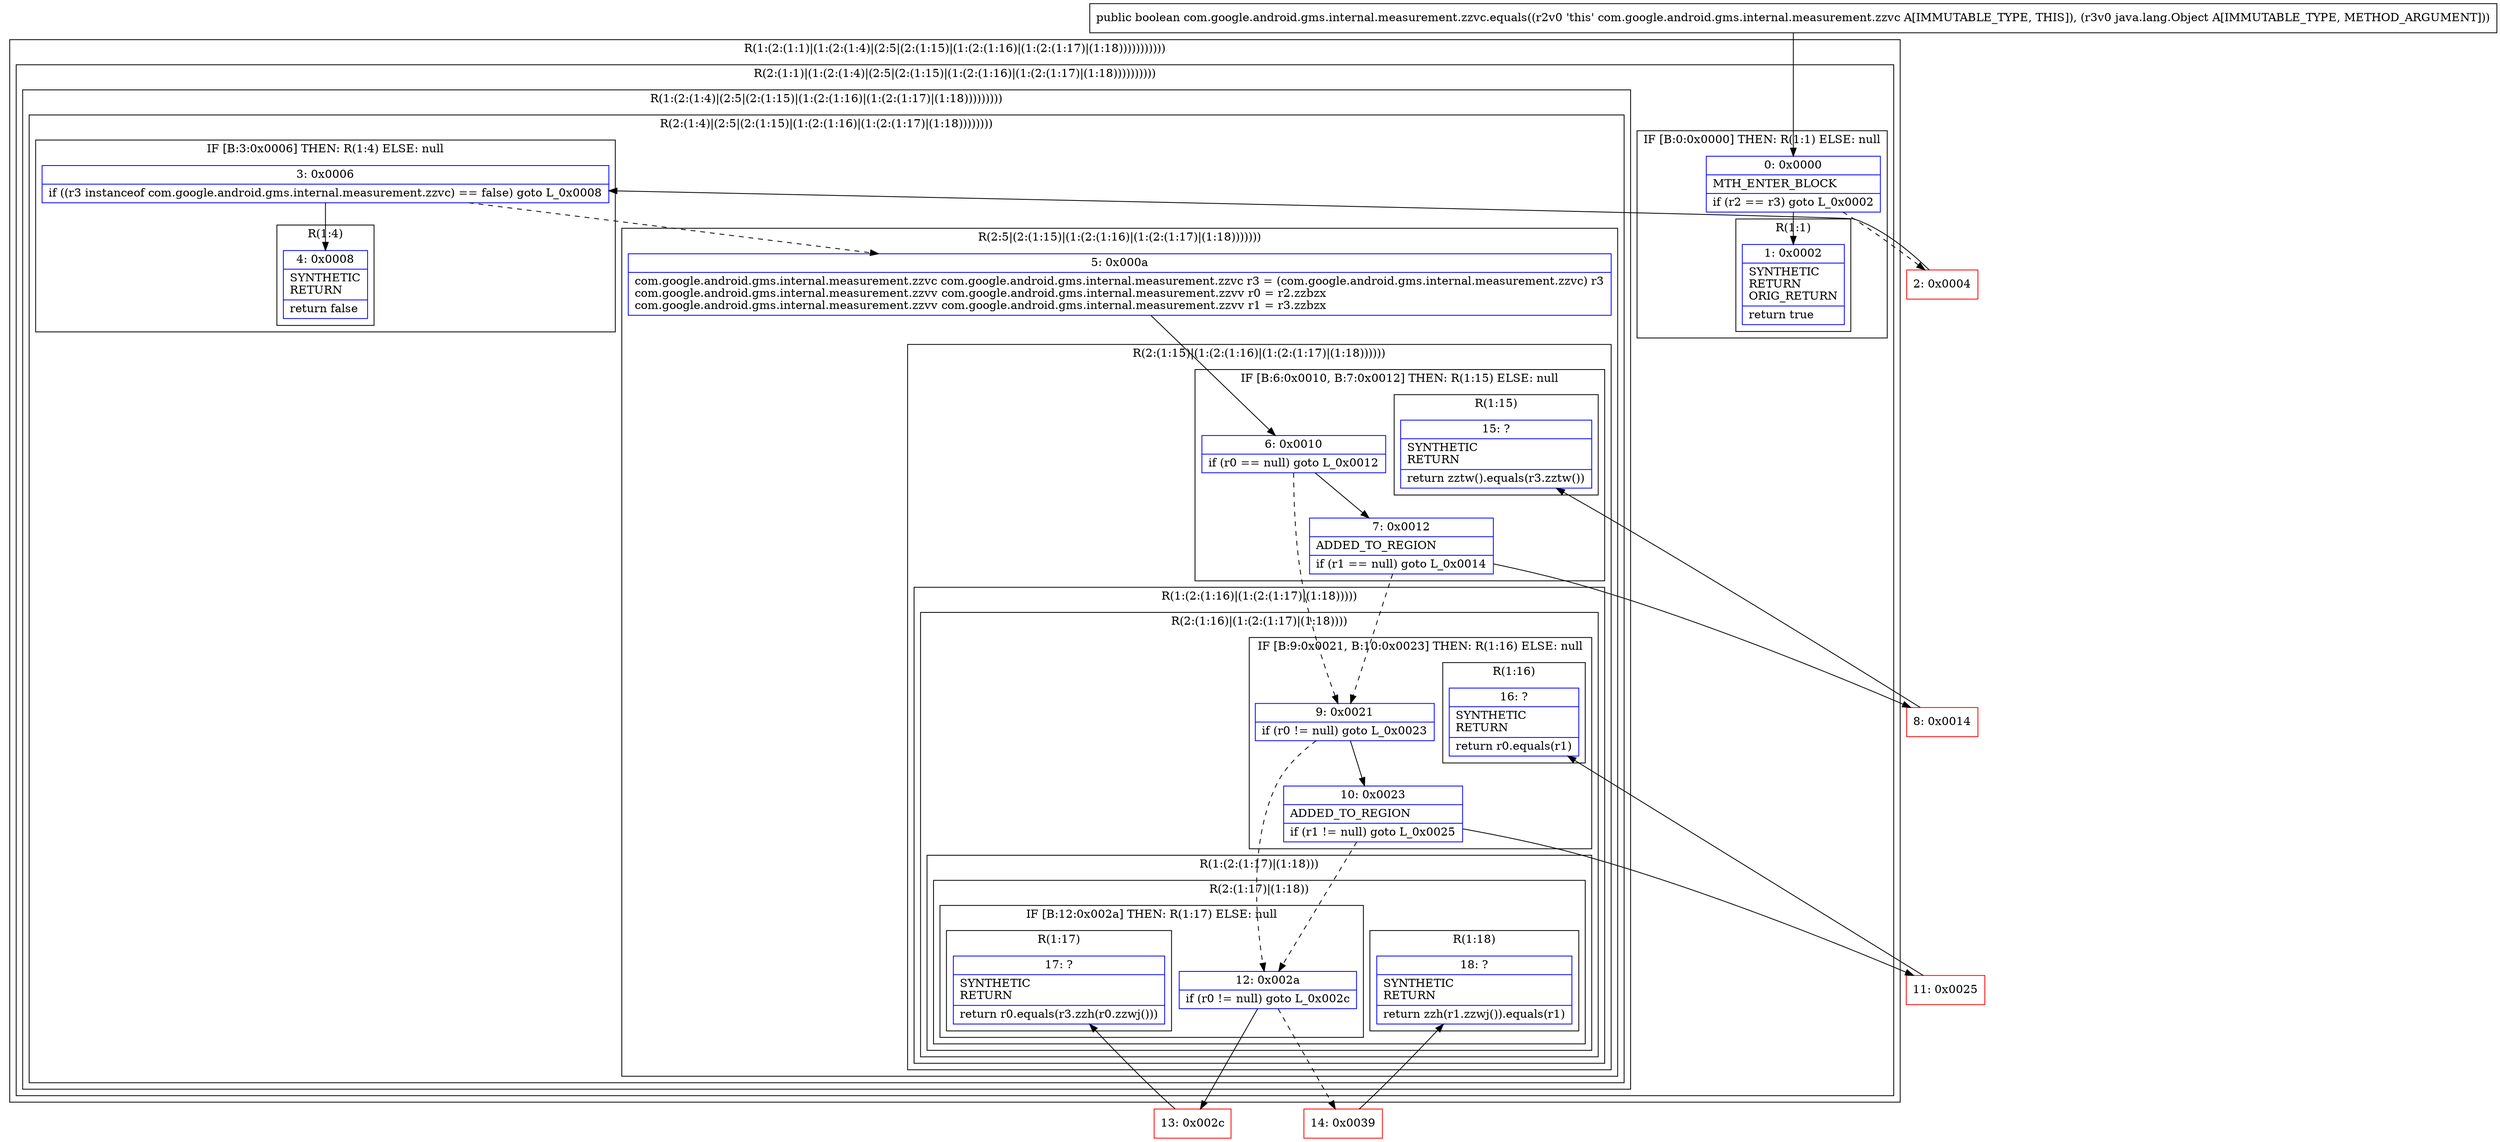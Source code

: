 digraph "CFG forcom.google.android.gms.internal.measurement.zzvc.equals(Ljava\/lang\/Object;)Z" {
subgraph cluster_Region_741826414 {
label = "R(1:(2:(1:1)|(1:(2:(1:4)|(2:5|(2:(1:15)|(1:(2:(1:16)|(1:(2:(1:17)|(1:18)))))))))))";
node [shape=record,color=blue];
subgraph cluster_Region_911530605 {
label = "R(2:(1:1)|(1:(2:(1:4)|(2:5|(2:(1:15)|(1:(2:(1:16)|(1:(2:(1:17)|(1:18))))))))))";
node [shape=record,color=blue];
subgraph cluster_IfRegion_539038118 {
label = "IF [B:0:0x0000] THEN: R(1:1) ELSE: null";
node [shape=record,color=blue];
Node_0 [shape=record,label="{0\:\ 0x0000|MTH_ENTER_BLOCK\l|if (r2 == r3) goto L_0x0002\l}"];
subgraph cluster_Region_572928639 {
label = "R(1:1)";
node [shape=record,color=blue];
Node_1 [shape=record,label="{1\:\ 0x0002|SYNTHETIC\lRETURN\lORIG_RETURN\l|return true\l}"];
}
}
subgraph cluster_Region_880596346 {
label = "R(1:(2:(1:4)|(2:5|(2:(1:15)|(1:(2:(1:16)|(1:(2:(1:17)|(1:18)))))))))";
node [shape=record,color=blue];
subgraph cluster_Region_619443754 {
label = "R(2:(1:4)|(2:5|(2:(1:15)|(1:(2:(1:16)|(1:(2:(1:17)|(1:18))))))))";
node [shape=record,color=blue];
subgraph cluster_IfRegion_208629552 {
label = "IF [B:3:0x0006] THEN: R(1:4) ELSE: null";
node [shape=record,color=blue];
Node_3 [shape=record,label="{3\:\ 0x0006|if ((r3 instanceof com.google.android.gms.internal.measurement.zzvc) == false) goto L_0x0008\l}"];
subgraph cluster_Region_533266696 {
label = "R(1:4)";
node [shape=record,color=blue];
Node_4 [shape=record,label="{4\:\ 0x0008|SYNTHETIC\lRETURN\l|return false\l}"];
}
}
subgraph cluster_Region_1933477568 {
label = "R(2:5|(2:(1:15)|(1:(2:(1:16)|(1:(2:(1:17)|(1:18)))))))";
node [shape=record,color=blue];
Node_5 [shape=record,label="{5\:\ 0x000a|com.google.android.gms.internal.measurement.zzvc com.google.android.gms.internal.measurement.zzvc r3 = (com.google.android.gms.internal.measurement.zzvc) r3\lcom.google.android.gms.internal.measurement.zzvv com.google.android.gms.internal.measurement.zzvv r0 = r2.zzbzx\lcom.google.android.gms.internal.measurement.zzvv com.google.android.gms.internal.measurement.zzvv r1 = r3.zzbzx\l}"];
subgraph cluster_Region_1296875662 {
label = "R(2:(1:15)|(1:(2:(1:16)|(1:(2:(1:17)|(1:18))))))";
node [shape=record,color=blue];
subgraph cluster_IfRegion_1062976935 {
label = "IF [B:6:0x0010, B:7:0x0012] THEN: R(1:15) ELSE: null";
node [shape=record,color=blue];
Node_6 [shape=record,label="{6\:\ 0x0010|if (r0 == null) goto L_0x0012\l}"];
Node_7 [shape=record,label="{7\:\ 0x0012|ADDED_TO_REGION\l|if (r1 == null) goto L_0x0014\l}"];
subgraph cluster_Region_1043587443 {
label = "R(1:15)";
node [shape=record,color=blue];
Node_15 [shape=record,label="{15\:\ ?|SYNTHETIC\lRETURN\l|return zztw().equals(r3.zztw())\l}"];
}
}
subgraph cluster_Region_921511339 {
label = "R(1:(2:(1:16)|(1:(2:(1:17)|(1:18)))))";
node [shape=record,color=blue];
subgraph cluster_Region_1091361449 {
label = "R(2:(1:16)|(1:(2:(1:17)|(1:18))))";
node [shape=record,color=blue];
subgraph cluster_IfRegion_953426954 {
label = "IF [B:9:0x0021, B:10:0x0023] THEN: R(1:16) ELSE: null";
node [shape=record,color=blue];
Node_9 [shape=record,label="{9\:\ 0x0021|if (r0 != null) goto L_0x0023\l}"];
Node_10 [shape=record,label="{10\:\ 0x0023|ADDED_TO_REGION\l|if (r1 != null) goto L_0x0025\l}"];
subgraph cluster_Region_432890394 {
label = "R(1:16)";
node [shape=record,color=blue];
Node_16 [shape=record,label="{16\:\ ?|SYNTHETIC\lRETURN\l|return r0.equals(r1)\l}"];
}
}
subgraph cluster_Region_370819777 {
label = "R(1:(2:(1:17)|(1:18)))";
node [shape=record,color=blue];
subgraph cluster_Region_1039775804 {
label = "R(2:(1:17)|(1:18))";
node [shape=record,color=blue];
subgraph cluster_IfRegion_264849807 {
label = "IF [B:12:0x002a] THEN: R(1:17) ELSE: null";
node [shape=record,color=blue];
Node_12 [shape=record,label="{12\:\ 0x002a|if (r0 != null) goto L_0x002c\l}"];
subgraph cluster_Region_113379862 {
label = "R(1:17)";
node [shape=record,color=blue];
Node_17 [shape=record,label="{17\:\ ?|SYNTHETIC\lRETURN\l|return r0.equals(r3.zzh(r0.zzwj()))\l}"];
}
}
subgraph cluster_Region_1830644564 {
label = "R(1:18)";
node [shape=record,color=blue];
Node_18 [shape=record,label="{18\:\ ?|SYNTHETIC\lRETURN\l|return zzh(r1.zzwj()).equals(r1)\l}"];
}
}
}
}
}
}
}
}
}
}
}
Node_2 [shape=record,color=red,label="{2\:\ 0x0004}"];
Node_8 [shape=record,color=red,label="{8\:\ 0x0014}"];
Node_11 [shape=record,color=red,label="{11\:\ 0x0025}"];
Node_13 [shape=record,color=red,label="{13\:\ 0x002c}"];
Node_14 [shape=record,color=red,label="{14\:\ 0x0039}"];
MethodNode[shape=record,label="{public boolean com.google.android.gms.internal.measurement.zzvc.equals((r2v0 'this' com.google.android.gms.internal.measurement.zzvc A[IMMUTABLE_TYPE, THIS]), (r3v0 java.lang.Object A[IMMUTABLE_TYPE, METHOD_ARGUMENT])) }"];
MethodNode -> Node_0;
Node_0 -> Node_1;
Node_0 -> Node_2[style=dashed];
Node_3 -> Node_4;
Node_3 -> Node_5[style=dashed];
Node_5 -> Node_6;
Node_6 -> Node_7;
Node_6 -> Node_9[style=dashed];
Node_7 -> Node_8;
Node_7 -> Node_9[style=dashed];
Node_9 -> Node_10;
Node_9 -> Node_12[style=dashed];
Node_10 -> Node_11;
Node_10 -> Node_12[style=dashed];
Node_12 -> Node_13;
Node_12 -> Node_14[style=dashed];
Node_2 -> Node_3;
Node_8 -> Node_15;
Node_11 -> Node_16;
Node_13 -> Node_17;
Node_14 -> Node_18;
}

